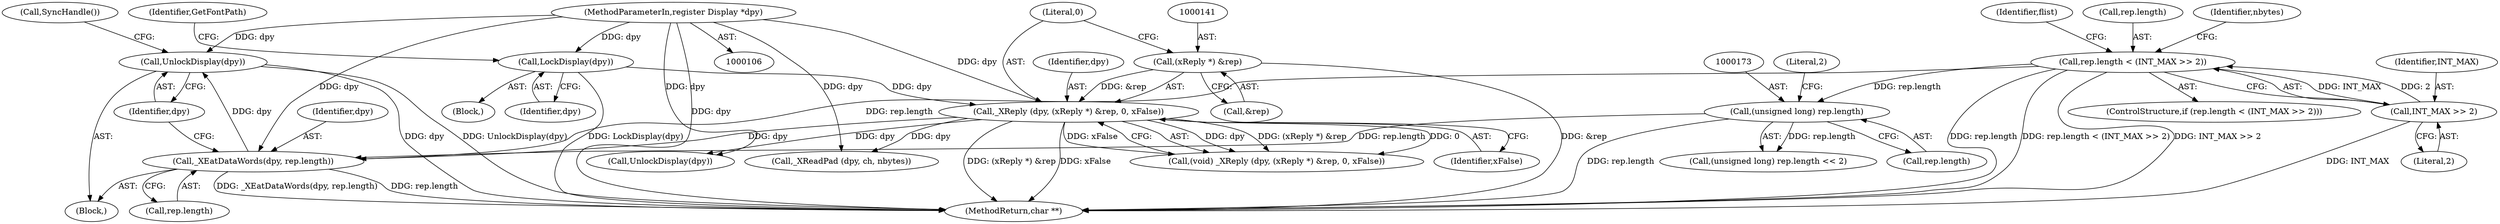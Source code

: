 digraph "0_libx11_b469da1430cdcee06e31c6251b83aede072a1ff0_0@pointer" {
"1000200" [label="(Call,UnlockDisplay(dpy))"];
"1000195" [label="(Call,_XEatDataWords(dpy, rep.length))"];
"1000138" [label="(Call,_XReply (dpy, (xReply *) &rep, 0, xFalse))"];
"1000131" [label="(Call,LockDisplay(dpy))"];
"1000107" [label="(MethodParameterIn,register Display *dpy)"];
"1000140" [label="(Call,(xReply *) &rep)"];
"1000161" [label="(Call,rep.length < (INT_MAX >> 2))"];
"1000165" [label="(Call,INT_MAX >> 2)"];
"1000172" [label="(Call,(unsigned long) rep.length)"];
"1000197" [label="(Call,rep.length)"];
"1000139" [label="(Identifier,dpy)"];
"1000166" [label="(Identifier,INT_MAX)"];
"1000196" [label="(Identifier,dpy)"];
"1000177" [label="(Literal,2)"];
"1000167" [label="(Literal,2)"];
"1000109" [label="(Block,)"];
"1000140" [label="(Call,(xReply *) &rep)"];
"1000171" [label="(Call,(unsigned long) rep.length << 2)"];
"1000165" [label="(Call,INT_MAX >> 2)"];
"1000190" [label="(Block,)"];
"1000161" [label="(Call,rep.length < (INT_MAX >> 2))"];
"1000142" [label="(Call,&rep)"];
"1000271" [label="(Call,UnlockDisplay(dpy))"];
"1000136" [label="(Call,(void) _XReply (dpy, (xReply *) &rep, 0, xFalse))"];
"1000138" [label="(Call,_XReply (dpy, (xReply *) &rep, 0, xFalse))"];
"1000160" [label="(ControlStructure,if (rep.length < (INT_MAX >> 2)))"];
"1000200" [label="(Call,UnlockDisplay(dpy))"];
"1000131" [label="(Call,LockDisplay(dpy))"];
"1000107" [label="(MethodParameterIn,register Display *dpy)"];
"1000207" [label="(Call,_XReadPad (dpy, ch, nbytes))"];
"1000187" [label="(Identifier,flist)"];
"1000162" [label="(Call,rep.length)"];
"1000202" [label="(Call,SyncHandle())"];
"1000195" [label="(Call,_XEatDataWords(dpy, rep.length))"];
"1000201" [label="(Identifier,dpy)"];
"1000134" [label="(Identifier,GetFontPath)"];
"1000132" [label="(Identifier,dpy)"];
"1000170" [label="(Identifier,nbytes)"];
"1000174" [label="(Call,rep.length)"];
"1000276" [label="(MethodReturn,char **)"];
"1000145" [label="(Identifier,xFalse)"];
"1000172" [label="(Call,(unsigned long) rep.length)"];
"1000144" [label="(Literal,0)"];
"1000200" -> "1000190"  [label="AST: "];
"1000200" -> "1000201"  [label="CFG: "];
"1000201" -> "1000200"  [label="AST: "];
"1000202" -> "1000200"  [label="CFG: "];
"1000200" -> "1000276"  [label="DDG: dpy"];
"1000200" -> "1000276"  [label="DDG: UnlockDisplay(dpy)"];
"1000195" -> "1000200"  [label="DDG: dpy"];
"1000107" -> "1000200"  [label="DDG: dpy"];
"1000195" -> "1000190"  [label="AST: "];
"1000195" -> "1000197"  [label="CFG: "];
"1000196" -> "1000195"  [label="AST: "];
"1000197" -> "1000195"  [label="AST: "];
"1000201" -> "1000195"  [label="CFG: "];
"1000195" -> "1000276"  [label="DDG: _XEatDataWords(dpy, rep.length)"];
"1000195" -> "1000276"  [label="DDG: rep.length"];
"1000138" -> "1000195"  [label="DDG: dpy"];
"1000107" -> "1000195"  [label="DDG: dpy"];
"1000161" -> "1000195"  [label="DDG: rep.length"];
"1000172" -> "1000195"  [label="DDG: rep.length"];
"1000138" -> "1000136"  [label="AST: "];
"1000138" -> "1000145"  [label="CFG: "];
"1000139" -> "1000138"  [label="AST: "];
"1000140" -> "1000138"  [label="AST: "];
"1000144" -> "1000138"  [label="AST: "];
"1000145" -> "1000138"  [label="AST: "];
"1000136" -> "1000138"  [label="CFG: "];
"1000138" -> "1000276"  [label="DDG: (xReply *) &rep"];
"1000138" -> "1000276"  [label="DDG: xFalse"];
"1000138" -> "1000136"  [label="DDG: dpy"];
"1000138" -> "1000136"  [label="DDG: (xReply *) &rep"];
"1000138" -> "1000136"  [label="DDG: 0"];
"1000138" -> "1000136"  [label="DDG: xFalse"];
"1000131" -> "1000138"  [label="DDG: dpy"];
"1000107" -> "1000138"  [label="DDG: dpy"];
"1000140" -> "1000138"  [label="DDG: &rep"];
"1000138" -> "1000207"  [label="DDG: dpy"];
"1000138" -> "1000271"  [label="DDG: dpy"];
"1000131" -> "1000109"  [label="AST: "];
"1000131" -> "1000132"  [label="CFG: "];
"1000132" -> "1000131"  [label="AST: "];
"1000134" -> "1000131"  [label="CFG: "];
"1000131" -> "1000276"  [label="DDG: LockDisplay(dpy)"];
"1000107" -> "1000131"  [label="DDG: dpy"];
"1000107" -> "1000106"  [label="AST: "];
"1000107" -> "1000276"  [label="DDG: dpy"];
"1000107" -> "1000207"  [label="DDG: dpy"];
"1000107" -> "1000271"  [label="DDG: dpy"];
"1000140" -> "1000142"  [label="CFG: "];
"1000141" -> "1000140"  [label="AST: "];
"1000142" -> "1000140"  [label="AST: "];
"1000144" -> "1000140"  [label="CFG: "];
"1000140" -> "1000276"  [label="DDG: &rep"];
"1000161" -> "1000160"  [label="AST: "];
"1000161" -> "1000165"  [label="CFG: "];
"1000162" -> "1000161"  [label="AST: "];
"1000165" -> "1000161"  [label="AST: "];
"1000170" -> "1000161"  [label="CFG: "];
"1000187" -> "1000161"  [label="CFG: "];
"1000161" -> "1000276"  [label="DDG: rep.length"];
"1000161" -> "1000276"  [label="DDG: rep.length < (INT_MAX >> 2)"];
"1000161" -> "1000276"  [label="DDG: INT_MAX >> 2"];
"1000165" -> "1000161"  [label="DDG: INT_MAX"];
"1000165" -> "1000161"  [label="DDG: 2"];
"1000161" -> "1000172"  [label="DDG: rep.length"];
"1000165" -> "1000167"  [label="CFG: "];
"1000166" -> "1000165"  [label="AST: "];
"1000167" -> "1000165"  [label="AST: "];
"1000165" -> "1000276"  [label="DDG: INT_MAX"];
"1000172" -> "1000171"  [label="AST: "];
"1000172" -> "1000174"  [label="CFG: "];
"1000173" -> "1000172"  [label="AST: "];
"1000174" -> "1000172"  [label="AST: "];
"1000177" -> "1000172"  [label="CFG: "];
"1000172" -> "1000276"  [label="DDG: rep.length"];
"1000172" -> "1000171"  [label="DDG: rep.length"];
}
